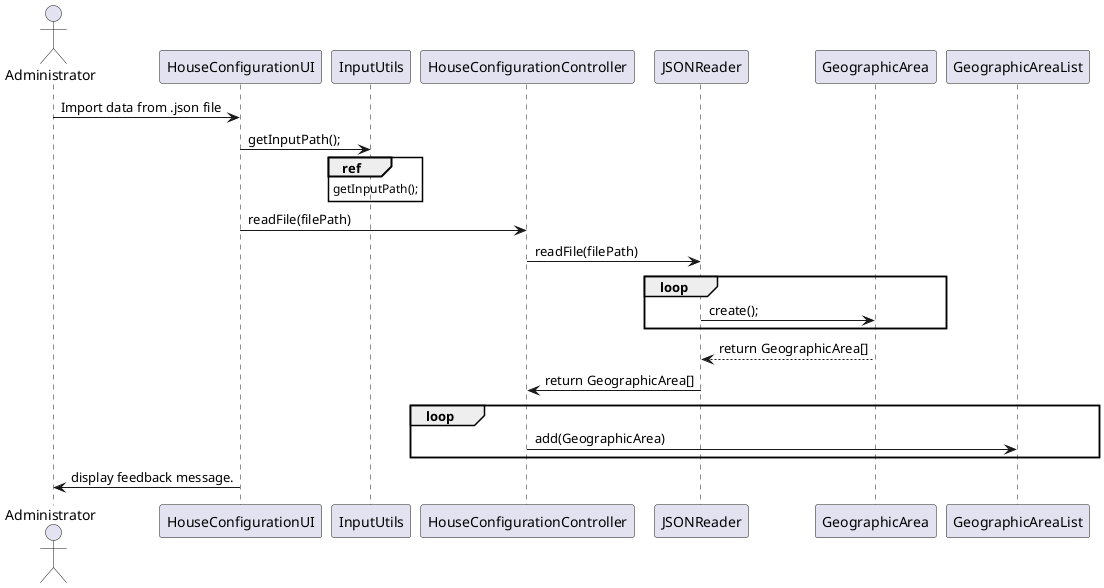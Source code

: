 @startuml
actor Administrator
Administrator -> HouseConfigurationUI: Import data from .json file
HouseConfigurationUI -> InputUtils: getInputPath();
ref over InputUtils
getInputPath();
end ref
HouseConfigurationUI -> HouseConfigurationController: readFile(filePath)
HouseConfigurationController -> JSONReader: readFile(filePath)
loop
JSONReader -> GeographicArea: create();
end loop
GeographicArea --> JSONReader: return GeographicArea[]
JSONReader -> HouseConfigurationController: return GeographicArea[]
loop
HouseConfigurationController -> GeographicAreaList: add(GeographicArea)
end loop
HouseConfigurationUI -> Administrator: display feedback message.
@enduml